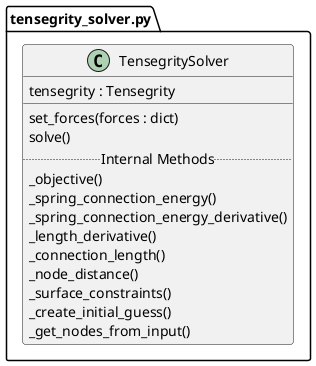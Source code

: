 @startuml tensegrity_solver
set separator none

package tensegrity_solver.py <<Folder>> {
class TensegritySolver {
    tensegrity : Tensegrity
    __
    set_forces(forces : dict)
    solve()
    .. Internal Methods ..
    _objective()
    _spring_connection_energy()
    _spring_connection_energy_derivative()
    _length_derivative()
    _connection_length()
    _node_distance()
    _surface_constraints()
    _create_initial_guess()
    _get_nodes_from_input()
}
}

@enduml